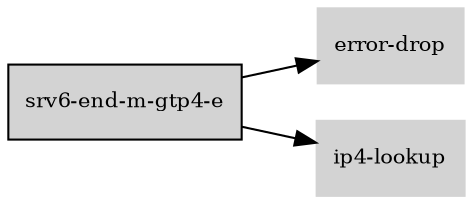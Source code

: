 digraph "srv6_end_m_gtp4_e_subgraph" {
  rankdir=LR;
  node [shape=box, style=filled, fontsize=10, color=lightgray, fontcolor=black, fillcolor=lightgray];
  "srv6-end-m-gtp4-e" [color=black, fontcolor=black, fillcolor=lightgray];
  edge [fontsize=8];
  "srv6-end-m-gtp4-e" -> "error-drop";
  "srv6-end-m-gtp4-e" -> "ip4-lookup";
}
